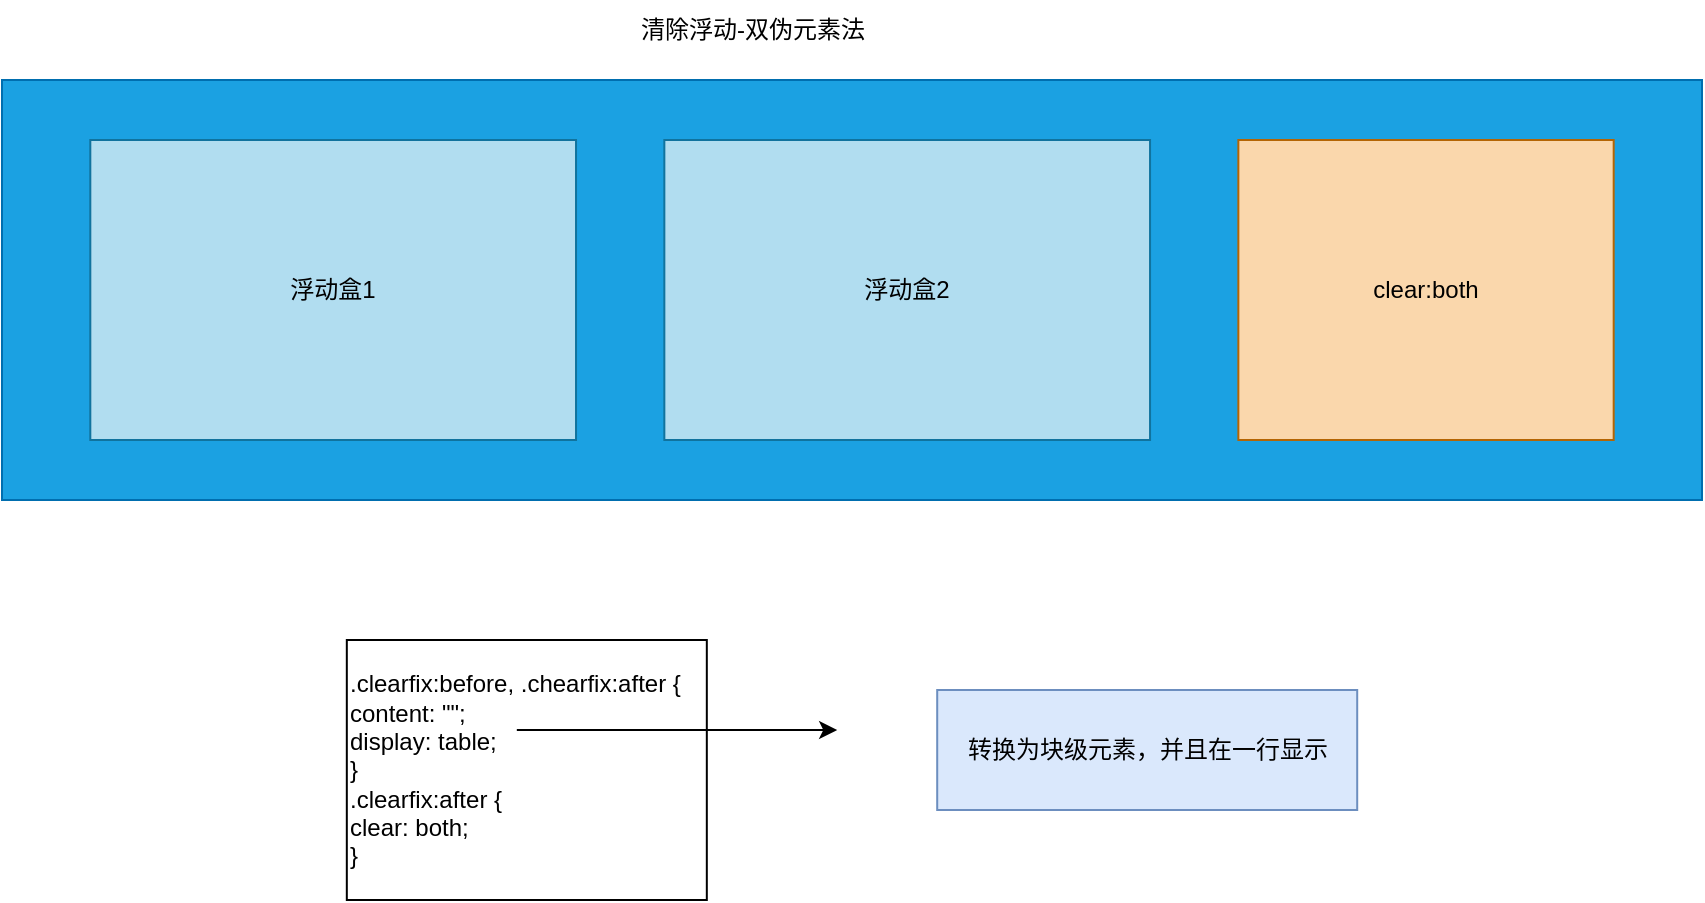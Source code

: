 <mxfile version="20.8.13" type="github">
  <diagram name="第 1 页" id="yuvB6jCBVuaF8p40rI_S">
    <mxGraphModel dx="2214" dy="834" grid="1" gridSize="10" guides="1" tooltips="1" connect="1" arrows="1" fold="1" page="1" pageScale="1" pageWidth="827" pageHeight="1169" math="0" shadow="0">
      <root>
        <mxCell id="0" />
        <mxCell id="1" parent="0" />
        <mxCell id="nuEIH2wRyYCtGI8E1tDT-2" value="清除浮动-双伪元素法" style="text;html=1;align=center;verticalAlign=middle;resizable=0;points=[];autosize=1;strokeColor=none;fillColor=none;container=0;" vertex="1" parent="1">
          <mxGeometry x="264.805" y="130" width="140" height="30" as="geometry" />
        </mxCell>
        <mxCell id="nuEIH2wRyYCtGI8E1tDT-4" value="" style="whiteSpace=wrap;html=1;strokeColor=#006EAF;fillColor=#1ba1e2;fontColor=#ffffff;container=0;" vertex="1" parent="1">
          <mxGeometry x="-40" y="170" width="850" height="210" as="geometry" />
        </mxCell>
        <mxCell id="nuEIH2wRyYCtGI8E1tDT-5" value="浮动盒1" style="whiteSpace=wrap;html=1;strokeColor=#10739e;fillColor=#b1ddf0;container=0;" vertex="1" parent="1">
          <mxGeometry x="4.156" y="200" width="242.857" height="150" as="geometry" />
        </mxCell>
        <mxCell id="nuEIH2wRyYCtGI8E1tDT-6" value="浮动盒2" style="whiteSpace=wrap;html=1;strokeColor=#10739e;fillColor=#b1ddf0;container=0;" vertex="1" parent="1">
          <mxGeometry x="291.169" y="200" width="242.857" height="150" as="geometry" />
        </mxCell>
        <mxCell id="nuEIH2wRyYCtGI8E1tDT-7" value="clear:both" style="whiteSpace=wrap;html=1;strokeColor=#b46504;fillColor=#fad7ac;container=0;" vertex="1" parent="1">
          <mxGeometry x="578.182" y="200" width="187.662" height="150" as="geometry" />
        </mxCell>
        <mxCell id="nuEIH2wRyYCtGI8E1tDT-8" value=".clearfix:before, .chearfix:after {&lt;br/&gt;	content: &quot;&quot;;&lt;br/&gt;	display: table;&lt;br/&gt;}&lt;br/&gt;.clearfix:after {&lt;br/&gt;	clear: both;&lt;br/&gt;}" style="whiteSpace=wrap;html=1;align=left;" vertex="1" parent="1">
          <mxGeometry x="132.41" y="450" width="180" height="130" as="geometry" />
        </mxCell>
        <mxCell id="nuEIH2wRyYCtGI8E1tDT-9" value="" style="endArrow=classic;html=1;rounded=0;" edge="1" parent="1">
          <mxGeometry width="50" height="50" relative="1" as="geometry">
            <mxPoint x="217.41" y="495" as="sourcePoint" />
            <mxPoint x="377.6" y="495" as="targetPoint" />
          </mxGeometry>
        </mxCell>
        <mxCell id="nuEIH2wRyYCtGI8E1tDT-10" value="转换为块级元素，并且在一行显示" style="whiteSpace=wrap;html=1;fillColor=#dae8fc;strokeColor=#6c8ebf;" vertex="1" parent="1">
          <mxGeometry x="427.6" y="475" width="210" height="60" as="geometry" />
        </mxCell>
      </root>
    </mxGraphModel>
  </diagram>
</mxfile>
